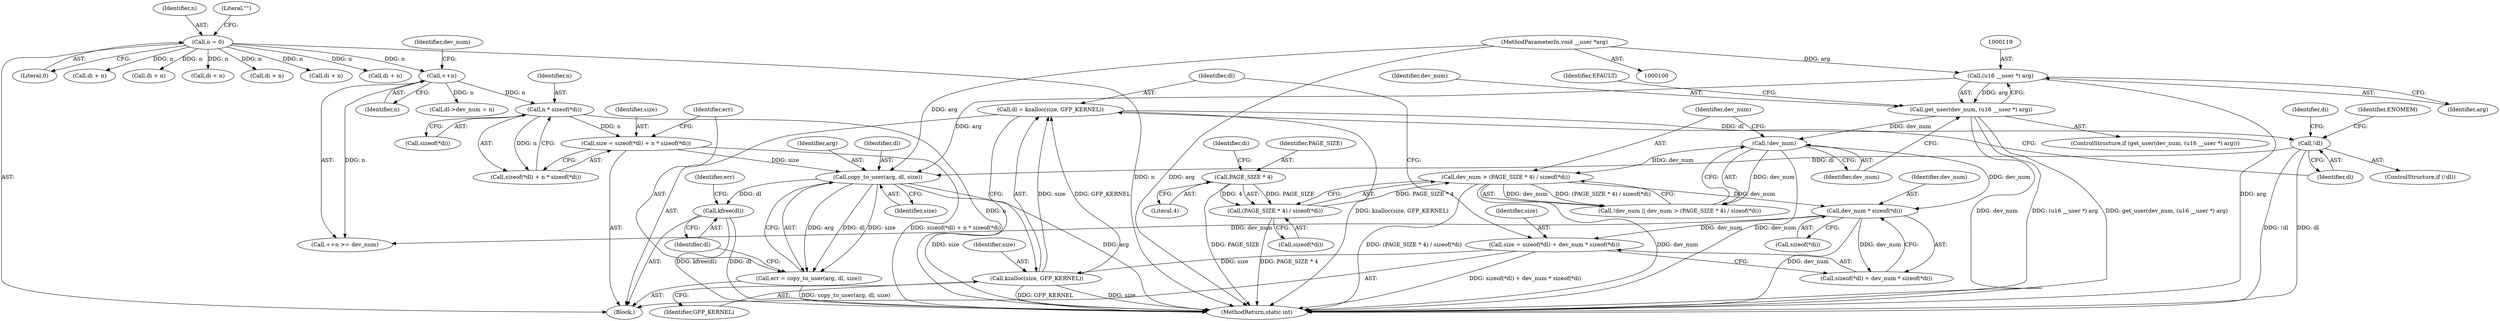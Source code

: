 digraph "0_linux_f9432c5ec8b1e9a09b9b0e5569e3c73db8de432a@API" {
"1000266" [label="(Call,copy_to_user(arg, dl, size))"];
"1000118" [label="(Call,(u16 __user *) arg)"];
"1000101" [label="(MethodParameterIn,void __user *arg)"];
"1000157" [label="(Call,!dl)"];
"1000151" [label="(Call,dl = kzalloc(size, GFP_KERNEL))"];
"1000153" [label="(Call,kzalloc(size, GFP_KERNEL))"];
"1000140" [label="(Call,size = sizeof(*dl) + dev_num * sizeof(*di))"];
"1000146" [label="(Call,dev_num * sizeof(*di))"];
"1000128" [label="(Call,dev_num > (PAGE_SIZE * 4) / sizeof(*di))"];
"1000126" [label="(Call,!dev_num)"];
"1000116" [label="(Call,get_user(dev_num, (u16 __user *) arg))"];
"1000130" [label="(Call,(PAGE_SIZE * 4) / sizeof(*di))"];
"1000131" [label="(Call,PAGE_SIZE * 4)"];
"1000253" [label="(Call,size = sizeof(*dl) + n * sizeof(*di))"];
"1000259" [label="(Call,n * sizeof(*di))"];
"1000241" [label="(Call,++n)"];
"1000107" [label="(Call,n = 0)"];
"1000264" [label="(Call,err = copy_to_user(arg, dl, size))"];
"1000270" [label="(Call,kfree(dl))"];
"1000108" [label="(Identifier,n)"];
"1000116" [label="(Call,get_user(dev_num, (u16 __user *) arg))"];
"1000242" [label="(Identifier,n)"];
"1000210" [label="(Call,di + n)"];
"1000114" [label="(Literal,\"\")"];
"1000181" [label="(Call,di + n)"];
"1000126" [label="(Call,!dev_num)"];
"1000131" [label="(Call,PAGE_SIZE * 4)"];
"1000163" [label="(Identifier,di)"];
"1000264" [label="(Call,err = copy_to_user(arg, dl, size))"];
"1000118" [label="(Call,(u16 __user *) arg)"];
"1000129" [label="(Identifier,dev_num)"];
"1000107" [label="(Call,n = 0)"];
"1000127" [label="(Identifier,dev_num)"];
"1000102" [label="(Block,)"];
"1000261" [label="(Call,sizeof(*di))"];
"1000141" [label="(Identifier,size)"];
"1000267" [label="(Identifier,arg)"];
"1000142" [label="(Call,sizeof(*dl) + dev_num * sizeof(*di))"];
"1000155" [label="(Identifier,GFP_KERNEL)"];
"1000265" [label="(Identifier,err)"];
"1000190" [label="(Call,di + n)"];
"1000255" [label="(Call,sizeof(*dl) + n * sizeof(*di))"];
"1000274" [label="(Identifier,err)"];
"1000134" [label="(Call,sizeof(*di))"];
"1000140" [label="(Call,size = sizeof(*dl) + dev_num * sizeof(*di))"];
"1000125" [label="(Call,!dev_num || dev_num > (PAGE_SIZE * 4) / sizeof(*di))"];
"1000199" [label="(Call,di + n)"];
"1000271" [label="(Identifier,dl)"];
"1000270" [label="(Call,kfree(dl))"];
"1000158" [label="(Identifier,dl)"];
"1000151" [label="(Call,dl = kzalloc(size, GFP_KERNEL))"];
"1000156" [label="(ControlStructure,if (!dl))"];
"1000130" [label="(Call,(PAGE_SIZE * 4) / sizeof(*di))"];
"1000248" [label="(Call,dl->dev_num = n)"];
"1000133" [label="(Literal,4)"];
"1000260" [label="(Identifier,n)"];
"1000101" [label="(MethodParameterIn,void __user *arg)"];
"1000253" [label="(Call,size = sizeof(*dl) + n * sizeof(*di))"];
"1000117" [label="(Identifier,dev_num)"];
"1000243" [label="(Identifier,dev_num)"];
"1000154" [label="(Identifier,size)"];
"1000147" [label="(Identifier,dev_num)"];
"1000123" [label="(Identifier,EFAULT)"];
"1000148" [label="(Call,sizeof(*di))"];
"1000109" [label="(Literal,0)"];
"1000152" [label="(Identifier,dl)"];
"1000266" [label="(Call,copy_to_user(arg, dl, size))"];
"1000278" [label="(MethodReturn,static int)"];
"1000268" [label="(Identifier,dl)"];
"1000269" [label="(Identifier,size)"];
"1000254" [label="(Identifier,size)"];
"1000241" [label="(Call,++n)"];
"1000220" [label="(Call,di + n)"];
"1000240" [label="(Call,++n >= dev_num)"];
"1000153" [label="(Call,kzalloc(size, GFP_KERNEL))"];
"1000115" [label="(ControlStructure,if (get_user(dev_num, (u16 __user *) arg)))"];
"1000157" [label="(Call,!dl)"];
"1000146" [label="(Call,dev_num * sizeof(*di))"];
"1000132" [label="(Identifier,PAGE_SIZE)"];
"1000259" [label="(Call,n * sizeof(*di))"];
"1000231" [label="(Call,di + n)"];
"1000128" [label="(Call,dev_num > (PAGE_SIZE * 4) / sizeof(*di))"];
"1000136" [label="(Identifier,di)"];
"1000161" [label="(Identifier,ENOMEM)"];
"1000120" [label="(Identifier,arg)"];
"1000266" -> "1000264"  [label="AST: "];
"1000266" -> "1000269"  [label="CFG: "];
"1000267" -> "1000266"  [label="AST: "];
"1000268" -> "1000266"  [label="AST: "];
"1000269" -> "1000266"  [label="AST: "];
"1000264" -> "1000266"  [label="CFG: "];
"1000266" -> "1000278"  [label="DDG: size"];
"1000266" -> "1000278"  [label="DDG: arg"];
"1000266" -> "1000264"  [label="DDG: arg"];
"1000266" -> "1000264"  [label="DDG: dl"];
"1000266" -> "1000264"  [label="DDG: size"];
"1000118" -> "1000266"  [label="DDG: arg"];
"1000101" -> "1000266"  [label="DDG: arg"];
"1000157" -> "1000266"  [label="DDG: dl"];
"1000253" -> "1000266"  [label="DDG: size"];
"1000266" -> "1000270"  [label="DDG: dl"];
"1000118" -> "1000116"  [label="AST: "];
"1000118" -> "1000120"  [label="CFG: "];
"1000119" -> "1000118"  [label="AST: "];
"1000120" -> "1000118"  [label="AST: "];
"1000116" -> "1000118"  [label="CFG: "];
"1000118" -> "1000278"  [label="DDG: arg"];
"1000118" -> "1000116"  [label="DDG: arg"];
"1000101" -> "1000118"  [label="DDG: arg"];
"1000101" -> "1000100"  [label="AST: "];
"1000101" -> "1000278"  [label="DDG: arg"];
"1000157" -> "1000156"  [label="AST: "];
"1000157" -> "1000158"  [label="CFG: "];
"1000158" -> "1000157"  [label="AST: "];
"1000161" -> "1000157"  [label="CFG: "];
"1000163" -> "1000157"  [label="CFG: "];
"1000157" -> "1000278"  [label="DDG: !dl"];
"1000157" -> "1000278"  [label="DDG: dl"];
"1000151" -> "1000157"  [label="DDG: dl"];
"1000151" -> "1000102"  [label="AST: "];
"1000151" -> "1000153"  [label="CFG: "];
"1000152" -> "1000151"  [label="AST: "];
"1000153" -> "1000151"  [label="AST: "];
"1000158" -> "1000151"  [label="CFG: "];
"1000151" -> "1000278"  [label="DDG: kzalloc(size, GFP_KERNEL)"];
"1000153" -> "1000151"  [label="DDG: size"];
"1000153" -> "1000151"  [label="DDG: GFP_KERNEL"];
"1000153" -> "1000155"  [label="CFG: "];
"1000154" -> "1000153"  [label="AST: "];
"1000155" -> "1000153"  [label="AST: "];
"1000153" -> "1000278"  [label="DDG: GFP_KERNEL"];
"1000153" -> "1000278"  [label="DDG: size"];
"1000140" -> "1000153"  [label="DDG: size"];
"1000140" -> "1000102"  [label="AST: "];
"1000140" -> "1000142"  [label="CFG: "];
"1000141" -> "1000140"  [label="AST: "];
"1000142" -> "1000140"  [label="AST: "];
"1000152" -> "1000140"  [label="CFG: "];
"1000140" -> "1000278"  [label="DDG: sizeof(*dl) + dev_num * sizeof(*di)"];
"1000146" -> "1000140"  [label="DDG: dev_num"];
"1000146" -> "1000142"  [label="AST: "];
"1000146" -> "1000148"  [label="CFG: "];
"1000147" -> "1000146"  [label="AST: "];
"1000148" -> "1000146"  [label="AST: "];
"1000142" -> "1000146"  [label="CFG: "];
"1000146" -> "1000278"  [label="DDG: dev_num"];
"1000146" -> "1000142"  [label="DDG: dev_num"];
"1000128" -> "1000146"  [label="DDG: dev_num"];
"1000126" -> "1000146"  [label="DDG: dev_num"];
"1000146" -> "1000240"  [label="DDG: dev_num"];
"1000128" -> "1000125"  [label="AST: "];
"1000128" -> "1000130"  [label="CFG: "];
"1000129" -> "1000128"  [label="AST: "];
"1000130" -> "1000128"  [label="AST: "];
"1000125" -> "1000128"  [label="CFG: "];
"1000128" -> "1000278"  [label="DDG: (PAGE_SIZE * 4) / sizeof(*di)"];
"1000128" -> "1000278"  [label="DDG: dev_num"];
"1000128" -> "1000125"  [label="DDG: dev_num"];
"1000128" -> "1000125"  [label="DDG: (PAGE_SIZE * 4) / sizeof(*di)"];
"1000126" -> "1000128"  [label="DDG: dev_num"];
"1000130" -> "1000128"  [label="DDG: PAGE_SIZE * 4"];
"1000126" -> "1000125"  [label="AST: "];
"1000126" -> "1000127"  [label="CFG: "];
"1000127" -> "1000126"  [label="AST: "];
"1000129" -> "1000126"  [label="CFG: "];
"1000125" -> "1000126"  [label="CFG: "];
"1000126" -> "1000278"  [label="DDG: dev_num"];
"1000126" -> "1000125"  [label="DDG: dev_num"];
"1000116" -> "1000126"  [label="DDG: dev_num"];
"1000116" -> "1000115"  [label="AST: "];
"1000117" -> "1000116"  [label="AST: "];
"1000123" -> "1000116"  [label="CFG: "];
"1000127" -> "1000116"  [label="CFG: "];
"1000116" -> "1000278"  [label="DDG: dev_num"];
"1000116" -> "1000278"  [label="DDG: (u16 __user *) arg"];
"1000116" -> "1000278"  [label="DDG: get_user(dev_num, (u16 __user *) arg)"];
"1000130" -> "1000134"  [label="CFG: "];
"1000131" -> "1000130"  [label="AST: "];
"1000134" -> "1000130"  [label="AST: "];
"1000130" -> "1000278"  [label="DDG: PAGE_SIZE * 4"];
"1000131" -> "1000130"  [label="DDG: PAGE_SIZE"];
"1000131" -> "1000130"  [label="DDG: 4"];
"1000131" -> "1000133"  [label="CFG: "];
"1000132" -> "1000131"  [label="AST: "];
"1000133" -> "1000131"  [label="AST: "];
"1000136" -> "1000131"  [label="CFG: "];
"1000131" -> "1000278"  [label="DDG: PAGE_SIZE"];
"1000253" -> "1000102"  [label="AST: "];
"1000253" -> "1000255"  [label="CFG: "];
"1000254" -> "1000253"  [label="AST: "];
"1000255" -> "1000253"  [label="AST: "];
"1000265" -> "1000253"  [label="CFG: "];
"1000253" -> "1000278"  [label="DDG: sizeof(*dl) + n * sizeof(*di)"];
"1000259" -> "1000253"  [label="DDG: n"];
"1000259" -> "1000255"  [label="AST: "];
"1000259" -> "1000261"  [label="CFG: "];
"1000260" -> "1000259"  [label="AST: "];
"1000261" -> "1000259"  [label="AST: "];
"1000255" -> "1000259"  [label="CFG: "];
"1000259" -> "1000278"  [label="DDG: n"];
"1000259" -> "1000255"  [label="DDG: n"];
"1000241" -> "1000259"  [label="DDG: n"];
"1000241" -> "1000240"  [label="AST: "];
"1000241" -> "1000242"  [label="CFG: "];
"1000242" -> "1000241"  [label="AST: "];
"1000243" -> "1000241"  [label="CFG: "];
"1000241" -> "1000240"  [label="DDG: n"];
"1000107" -> "1000241"  [label="DDG: n"];
"1000241" -> "1000248"  [label="DDG: n"];
"1000107" -> "1000102"  [label="AST: "];
"1000107" -> "1000109"  [label="CFG: "];
"1000108" -> "1000107"  [label="AST: "];
"1000109" -> "1000107"  [label="AST: "];
"1000114" -> "1000107"  [label="CFG: "];
"1000107" -> "1000278"  [label="DDG: n"];
"1000107" -> "1000181"  [label="DDG: n"];
"1000107" -> "1000190"  [label="DDG: n"];
"1000107" -> "1000199"  [label="DDG: n"];
"1000107" -> "1000210"  [label="DDG: n"];
"1000107" -> "1000220"  [label="DDG: n"];
"1000107" -> "1000231"  [label="DDG: n"];
"1000264" -> "1000102"  [label="AST: "];
"1000265" -> "1000264"  [label="AST: "];
"1000271" -> "1000264"  [label="CFG: "];
"1000264" -> "1000278"  [label="DDG: copy_to_user(arg, dl, size)"];
"1000270" -> "1000102"  [label="AST: "];
"1000270" -> "1000271"  [label="CFG: "];
"1000271" -> "1000270"  [label="AST: "];
"1000274" -> "1000270"  [label="CFG: "];
"1000270" -> "1000278"  [label="DDG: kfree(dl)"];
"1000270" -> "1000278"  [label="DDG: dl"];
}
